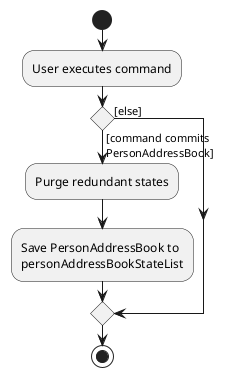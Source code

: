 @startuml
start
:User executes command;

'Since the beta syntax does not support placing the condition outside the
'diamond we place it as the true branch instead.

if () then ([command commits
PersonAddressBook])
    :Purge redundant states;
    :Save PersonAddressBook to
    personAddressBookStateList;
else ([else])
endif
stop
@enduml
